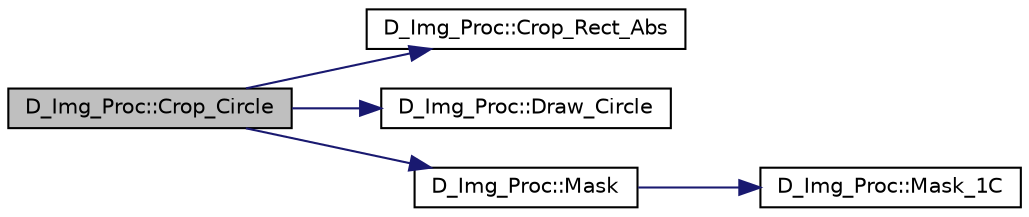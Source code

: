 digraph "D_Img_Proc::Crop_Circle"
{
 // LATEX_PDF_SIZE
  edge [fontname="Helvetica",fontsize="10",labelfontname="Helvetica",labelfontsize="10"];
  node [fontname="Helvetica",fontsize="10",shape=record];
  rankdir="LR";
  Node1 [label="D_Img_Proc::Crop_Circle",height=0.2,width=0.4,color="black", fillcolor="grey75", style="filled", fontcolor="black",tooltip=" "];
  Node1 -> Node2 [color="midnightblue",fontsize="10",style="solid",fontname="Helvetica"];
  Node2 [label="D_Img_Proc::Crop_Rect_Abs",height=0.2,width=0.4,color="black", fillcolor="white", style="filled",URL="$class_d___img___proc.html#a7d8de715a15ff62db57fdc8a2d86809f",tooltip=" "];
  Node1 -> Node3 [color="midnightblue",fontsize="10",style="solid",fontname="Helvetica"];
  Node3 [label="D_Img_Proc::Draw_Circle",height=0.2,width=0.4,color="black", fillcolor="white", style="filled",URL="$class_d___img___proc.html#ac719676ea0f8524c52e8abf6452caff0",tooltip=" "];
  Node1 -> Node4 [color="midnightblue",fontsize="10",style="solid",fontname="Helvetica"];
  Node4 [label="D_Img_Proc::Mask",height=0.2,width=0.4,color="black", fillcolor="white", style="filled",URL="$class_d___img___proc.html#a56afa8db77fd4f2376643f80c5576858",tooltip=" "];
  Node4 -> Node5 [color="midnightblue",fontsize="10",style="solid",fontname="Helvetica"];
  Node5 [label="D_Img_Proc::Mask_1C",height=0.2,width=0.4,color="black", fillcolor="white", style="filled",URL="$class_d___img___proc.html#a83e5a6b5f93f5f105474c8d239016a21",tooltip=" "];
}
